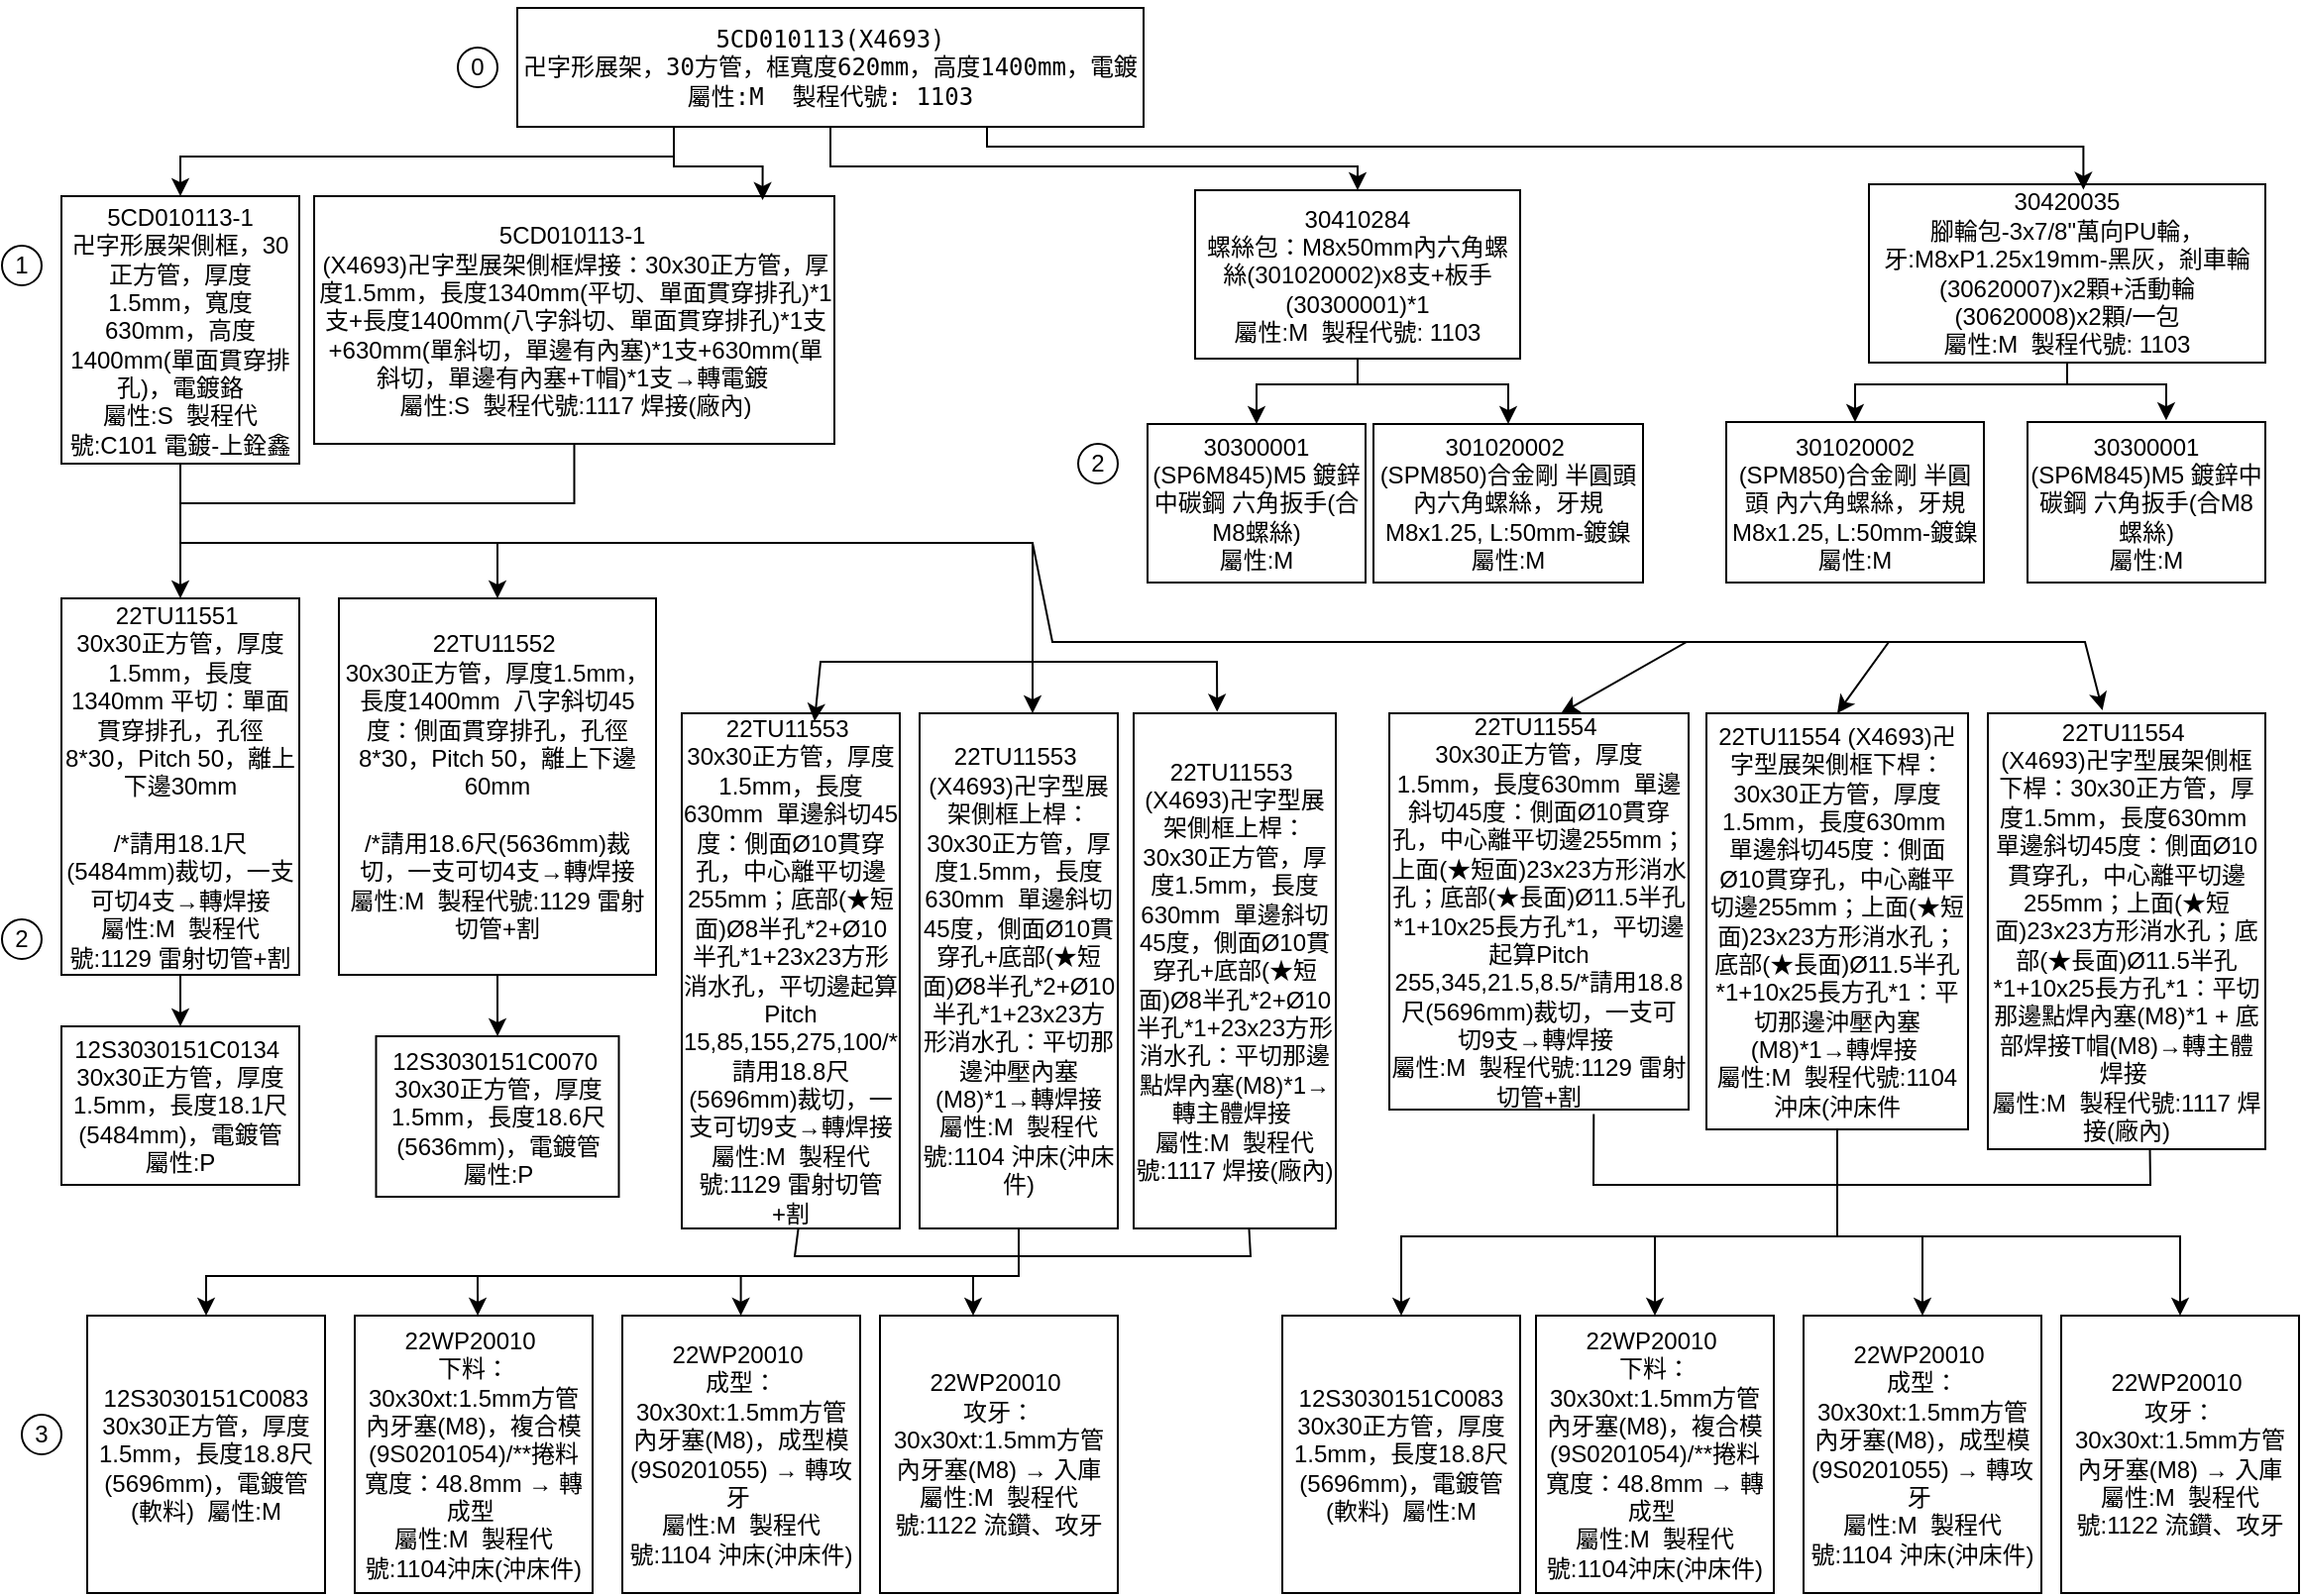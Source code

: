 <mxfile version="24.2.8" type="github">
  <diagram id="C5RBs43oDa-KdzZeNtuy" name="Page-1">
    <mxGraphModel dx="1434" dy="772" grid="1" gridSize="10" guides="1" tooltips="1" connect="1" arrows="1" fold="1" page="1" pageScale="1" pageWidth="1169" pageHeight="827" math="0" shadow="0">
      <root>
        <mxCell id="WIyWlLk6GJQsqaUBKTNV-0" />
        <mxCell id="WIyWlLk6GJQsqaUBKTNV-1" parent="WIyWlLk6GJQsqaUBKTNV-0" />
        <mxCell id="io9VJMqO0ZMELUNDM5LC-114" style="edgeStyle=orthogonalEdgeStyle;rounded=0;orthogonalLoop=1;jettySize=auto;html=1;exitX=0.25;exitY=1;exitDx=0;exitDy=0;entryX=0.5;entryY=0;entryDx=0;entryDy=0;" edge="1" parent="WIyWlLk6GJQsqaUBKTNV-1" source="io9VJMqO0ZMELUNDM5LC-0" target="io9VJMqO0ZMELUNDM5LC-1">
          <mxGeometry relative="1" as="geometry">
            <Array as="points">
              <mxPoint x="349" y="85" />
              <mxPoint x="100" y="85" />
            </Array>
          </mxGeometry>
        </mxCell>
        <mxCell id="io9VJMqO0ZMELUNDM5LC-189" style="edgeStyle=orthogonalEdgeStyle;rounded=0;orthogonalLoop=1;jettySize=auto;html=1;" edge="1" parent="WIyWlLk6GJQsqaUBKTNV-1" source="io9VJMqO0ZMELUNDM5LC-0" target="io9VJMqO0ZMELUNDM5LC-2">
          <mxGeometry relative="1" as="geometry">
            <Array as="points">
              <mxPoint x="428" y="90" />
              <mxPoint x="694" y="90" />
            </Array>
          </mxGeometry>
        </mxCell>
        <mxCell id="io9VJMqO0ZMELUNDM5LC-0" value="&lt;pre&gt;5CD010113(X4693)&lt;br&gt;卍字形展架，30方管，框寬度620mm，高度1400mm，電鍍&lt;br&gt;屬性:M&amp;nbsp; 製程代號: 1103&lt;/pre&gt;" style="rounded=0;whiteSpace=wrap;html=1;align=center;" vertex="1" parent="WIyWlLk6GJQsqaUBKTNV-1">
          <mxGeometry x="270" y="10" width="316" height="60" as="geometry" />
        </mxCell>
        <mxCell id="io9VJMqO0ZMELUNDM5LC-202" style="edgeStyle=orthogonalEdgeStyle;rounded=0;orthogonalLoop=1;jettySize=auto;html=1;entryX=0.5;entryY=0;entryDx=0;entryDy=0;" edge="1" parent="WIyWlLk6GJQsqaUBKTNV-1" source="io9VJMqO0ZMELUNDM5LC-1" target="io9VJMqO0ZMELUNDM5LC-23">
          <mxGeometry relative="1" as="geometry">
            <mxPoint x="260" y="320" as="targetPoint" />
            <Array as="points">
              <mxPoint x="100" y="280" />
              <mxPoint x="260" y="280" />
            </Array>
          </mxGeometry>
        </mxCell>
        <mxCell id="io9VJMqO0ZMELUNDM5LC-204" style="edgeStyle=orthogonalEdgeStyle;rounded=0;orthogonalLoop=1;jettySize=auto;html=1;" edge="1" parent="WIyWlLk6GJQsqaUBKTNV-1" source="io9VJMqO0ZMELUNDM5LC-1" target="io9VJMqO0ZMELUNDM5LC-81">
          <mxGeometry relative="1" as="geometry">
            <Array as="points">
              <mxPoint x="100" y="280" />
              <mxPoint x="530" y="280" />
            </Array>
          </mxGeometry>
        </mxCell>
        <mxCell id="io9VJMqO0ZMELUNDM5LC-1" value="5CD010113-1&lt;div&gt;卍字形展架側框，30正方管，厚度1.5mm，寬度630mm，高度1400mm(單面貫穿排孔)，電鍍鉻&lt;br&gt;&lt;/div&gt;&lt;div&gt;屬性:S&amp;nbsp; 製程代號:C101 電鍍-上銓鑫&lt;br&gt;&lt;/div&gt;" style="rounded=0;whiteSpace=wrap;html=1;" vertex="1" parent="WIyWlLk6GJQsqaUBKTNV-1">
          <mxGeometry x="40" y="105" width="120" height="135" as="geometry" />
        </mxCell>
        <mxCell id="io9VJMqO0ZMELUNDM5LC-190" style="edgeStyle=orthogonalEdgeStyle;rounded=0;orthogonalLoop=1;jettySize=auto;html=1;entryX=0.5;entryY=0;entryDx=0;entryDy=0;" edge="1" parent="WIyWlLk6GJQsqaUBKTNV-1" source="io9VJMqO0ZMELUNDM5LC-2" target="io9VJMqO0ZMELUNDM5LC-14">
          <mxGeometry relative="1" as="geometry">
            <Array as="points">
              <mxPoint x="694" y="200" />
              <mxPoint x="770" y="200" />
            </Array>
          </mxGeometry>
        </mxCell>
        <mxCell id="io9VJMqO0ZMELUNDM5LC-191" style="edgeStyle=orthogonalEdgeStyle;rounded=0;orthogonalLoop=1;jettySize=auto;html=1;entryX=0.5;entryY=0;entryDx=0;entryDy=0;" edge="1" parent="WIyWlLk6GJQsqaUBKTNV-1" source="io9VJMqO0ZMELUNDM5LC-2" target="io9VJMqO0ZMELUNDM5LC-15">
          <mxGeometry relative="1" as="geometry">
            <Array as="points">
              <mxPoint x="694" y="200" />
              <mxPoint x="643" y="200" />
            </Array>
          </mxGeometry>
        </mxCell>
        <mxCell id="io9VJMqO0ZMELUNDM5LC-2" value="&lt;p&gt;30410284&lt;br&gt;螺絲包：M8x50mm內六角螺絲(301020002)x8支+板手(30300001)*1&lt;br&gt;屬性:M&amp;nbsp; 製程代號: 1103&lt;/p&gt;" style="rounded=0;whiteSpace=wrap;html=1;" vertex="1" parent="WIyWlLk6GJQsqaUBKTNV-1">
          <mxGeometry x="612" y="102" width="164" height="85" as="geometry" />
        </mxCell>
        <mxCell id="io9VJMqO0ZMELUNDM5LC-19" style="edgeStyle=orthogonalEdgeStyle;rounded=0;orthogonalLoop=1;jettySize=auto;html=1;exitX=0.5;exitY=1;exitDx=0;exitDy=0;entryX=0.5;entryY=0;entryDx=0;entryDy=0;" edge="1" parent="WIyWlLk6GJQsqaUBKTNV-1" source="io9VJMqO0ZMELUNDM5LC-5" target="io9VJMqO0ZMELUNDM5LC-11">
          <mxGeometry relative="1" as="geometry">
            <Array as="points">
              <mxPoint x="1052" y="200" />
              <mxPoint x="945" y="200" />
            </Array>
          </mxGeometry>
        </mxCell>
        <mxCell id="io9VJMqO0ZMELUNDM5LC-5" value="30420035&lt;div&gt;腳輪包-3x7/8&quot;萬向PU輪，牙:M8xP1.25x19mm-黑灰，剎車輪(30620007)x2顆+活動輪(30620008)x2顆/一包&lt;br&gt;&lt;/div&gt;&lt;div&gt;屬性:M&amp;nbsp; 製程代號: 1103&lt;br&gt;&lt;/div&gt;" style="rounded=0;whiteSpace=wrap;html=1;" vertex="1" parent="WIyWlLk6GJQsqaUBKTNV-1">
          <mxGeometry x="952" y="99" width="200" height="90" as="geometry" />
        </mxCell>
        <mxCell id="io9VJMqO0ZMELUNDM5LC-11" value="301020002&lt;div&gt;(SPM850)合金剛 半圓頭 內六角螺絲，牙規M8x1.25, L:50mm-鍍鎳&lt;br&gt;&lt;/div&gt;&lt;div&gt;屬性:M&lt;br&gt;&lt;/div&gt;" style="rounded=0;whiteSpace=wrap;html=1;" vertex="1" parent="WIyWlLk6GJQsqaUBKTNV-1">
          <mxGeometry x="880" y="219" width="130" height="81" as="geometry" />
        </mxCell>
        <mxCell id="io9VJMqO0ZMELUNDM5LC-12" value="30300001&lt;div&gt;(SP6M845)M5 鍍鋅中碳鋼 六角扳手(合M8螺絲)&lt;br&gt;&lt;/div&gt;&lt;div&gt;屬性:M&lt;br&gt;&lt;/div&gt;" style="rounded=0;whiteSpace=wrap;html=1;" vertex="1" parent="WIyWlLk6GJQsqaUBKTNV-1">
          <mxGeometry x="1032" y="219" width="120" height="81" as="geometry" />
        </mxCell>
        <mxCell id="io9VJMqO0ZMELUNDM5LC-14" value="301020002&amp;nbsp;&lt;div&gt;(SPM850)合金剛 半圓頭 內六角螺絲，牙規M8x1.25, L:50mm-鍍鎳&lt;/div&gt;&lt;div&gt;屬性:M&lt;br&gt;&lt;/div&gt;" style="rounded=0;whiteSpace=wrap;html=1;" vertex="1" parent="WIyWlLk6GJQsqaUBKTNV-1">
          <mxGeometry x="702" y="220" width="136" height="80" as="geometry" />
        </mxCell>
        <mxCell id="io9VJMqO0ZMELUNDM5LC-15" value="30300001 (SP6M845)M5 鍍鋅中碳鋼 六角扳手(合M8螺絲)&lt;div&gt;屬性:M&lt;br&gt;&lt;/div&gt;" style="rounded=0;whiteSpace=wrap;html=1;" vertex="1" parent="WIyWlLk6GJQsqaUBKTNV-1">
          <mxGeometry x="588" y="220" width="110" height="80" as="geometry" />
        </mxCell>
        <mxCell id="io9VJMqO0ZMELUNDM5LC-18" style="edgeStyle=orthogonalEdgeStyle;rounded=0;orthogonalLoop=1;jettySize=auto;html=1;entryX=0.583;entryY=-0.011;entryDx=0;entryDy=0;entryPerimeter=0;" edge="1" parent="WIyWlLk6GJQsqaUBKTNV-1" source="io9VJMqO0ZMELUNDM5LC-5" target="io9VJMqO0ZMELUNDM5LC-12">
          <mxGeometry relative="1" as="geometry">
            <Array as="points">
              <mxPoint x="1052" y="200" />
              <mxPoint x="1102" y="200" />
            </Array>
          </mxGeometry>
        </mxCell>
        <mxCell id="io9VJMqO0ZMELUNDM5LC-37" style="edgeStyle=orthogonalEdgeStyle;rounded=0;orthogonalLoop=1;jettySize=auto;html=1;entryX=0.5;entryY=0;entryDx=0;entryDy=0;" edge="1" parent="WIyWlLk6GJQsqaUBKTNV-1" source="io9VJMqO0ZMELUNDM5LC-22" target="io9VJMqO0ZMELUNDM5LC-35">
          <mxGeometry relative="1" as="geometry" />
        </mxCell>
        <mxCell id="io9VJMqO0ZMELUNDM5LC-22" value="22TU11551&amp;nbsp;&lt;div&gt;30x30正方管，厚度1.5mm，長度1340mm 平切：單面貫穿排孔，孔徑8*30，Pitch 50，離上下邊30mm&lt;/div&gt;&lt;div&gt;&lt;br&gt;&lt;/div&gt;&lt;div&gt;/*&lt;span style=&quot;background-color: initial;&quot;&gt;請用18.1尺(5484mm)裁切，一支可切4支→轉焊接&lt;/span&gt;&lt;/div&gt;&lt;div&gt;&lt;span style=&quot;background-color: initial;&quot;&gt;屬性:M&amp;nbsp; 製程代號:1129 雷射切管+割&lt;/span&gt;&lt;/div&gt;" style="rounded=0;whiteSpace=wrap;html=1;" vertex="1" parent="WIyWlLk6GJQsqaUBKTNV-1">
          <mxGeometry x="40" y="308" width="120" height="190" as="geometry" />
        </mxCell>
        <mxCell id="io9VJMqO0ZMELUNDM5LC-197" value="" style="edgeStyle=orthogonalEdgeStyle;rounded=0;orthogonalLoop=1;jettySize=auto;html=1;" edge="1" parent="WIyWlLk6GJQsqaUBKTNV-1" source="io9VJMqO0ZMELUNDM5LC-23" target="io9VJMqO0ZMELUNDM5LC-38">
          <mxGeometry relative="1" as="geometry" />
        </mxCell>
        <mxCell id="io9VJMqO0ZMELUNDM5LC-23" value="22TU11552&amp;nbsp;&lt;div&gt;30x30正方管，厚度1.5mm，長度1400mm&amp;nbsp; 八字斜切45度：側面貫穿排孔，孔徑8*30，Pitch 50，離上下邊60mm&lt;/div&gt;&lt;div&gt;&lt;br&gt;&lt;/div&gt;&lt;div&gt;/*&lt;span style=&quot;background-color: initial;&quot;&gt;請用18.6尺(5636mm)裁切，一支可切4支→轉焊接&lt;/span&gt;&lt;/div&gt;&lt;div&gt;&lt;span style=&quot;background-color: initial;&quot;&gt;屬性:M&amp;nbsp; 製程代號:1129 雷射切管+割&lt;/span&gt;&lt;/div&gt;" style="rounded=0;whiteSpace=wrap;html=1;" vertex="1" parent="WIyWlLk6GJQsqaUBKTNV-1">
          <mxGeometry x="180" y="308" width="160" height="190" as="geometry" />
        </mxCell>
        <mxCell id="io9VJMqO0ZMELUNDM5LC-35" value="12S3030151C0134&amp;nbsp;&lt;div&gt;30x30正方管，厚度1.5mm，長度18.1尺(5484mm)，電鍍管&lt;/div&gt;&lt;div&gt;屬性:P&lt;/div&gt;" style="rounded=0;whiteSpace=wrap;html=1;align=center;" vertex="1" parent="WIyWlLk6GJQsqaUBKTNV-1">
          <mxGeometry x="40" y="524" width="120" height="80" as="geometry" />
        </mxCell>
        <mxCell id="io9VJMqO0ZMELUNDM5LC-38" value="12S3030151C0070&amp;nbsp;&lt;div&gt;30x30正方管，厚度1.5mm，長度18.6尺(5636mm)，電鍍管&lt;/div&gt;&lt;div&gt;屬性:P&lt;/div&gt;" style="rounded=0;whiteSpace=wrap;html=1;" vertex="1" parent="WIyWlLk6GJQsqaUBKTNV-1">
          <mxGeometry x="198.75" y="529" width="122.5" height="81" as="geometry" />
        </mxCell>
        <mxCell id="io9VJMqO0ZMELUNDM5LC-60" value="0" style="ellipse;whiteSpace=wrap;html=1;aspect=fixed;" vertex="1" parent="WIyWlLk6GJQsqaUBKTNV-1">
          <mxGeometry x="240" y="30" width="20" height="20" as="geometry" />
        </mxCell>
        <mxCell id="io9VJMqO0ZMELUNDM5LC-61" value="1" style="ellipse;whiteSpace=wrap;html=1;aspect=fixed;" vertex="1" parent="WIyWlLk6GJQsqaUBKTNV-1">
          <mxGeometry x="10" y="130" width="20" height="20" as="geometry" />
        </mxCell>
        <mxCell id="io9VJMqO0ZMELUNDM5LC-62" value="2" style="ellipse;whiteSpace=wrap;html=1;aspect=fixed;" vertex="1" parent="WIyWlLk6GJQsqaUBKTNV-1">
          <mxGeometry x="553" y="230" width="20" height="20" as="geometry" />
        </mxCell>
        <mxCell id="io9VJMqO0ZMELUNDM5LC-63" value="2" style="ellipse;whiteSpace=wrap;html=1;aspect=fixed;" vertex="1" parent="WIyWlLk6GJQsqaUBKTNV-1">
          <mxGeometry x="10" y="470" width="20" height="20" as="geometry" />
        </mxCell>
        <mxCell id="io9VJMqO0ZMELUNDM5LC-77" value="3" style="ellipse;whiteSpace=wrap;html=1;aspect=fixed;" vertex="1" parent="WIyWlLk6GJQsqaUBKTNV-1">
          <mxGeometry x="20" y="720" width="20" height="20" as="geometry" />
        </mxCell>
        <mxCell id="io9VJMqO0ZMELUNDM5LC-79" value="&lt;div&gt;22TU11553&amp;nbsp;&lt;/div&gt;&lt;div&gt;30x30正方管，厚度1.5mm，長度630mm&amp;nbsp; 單邊斜切45度：側面Ø10貫穿孔，中心離平切邊255mm；底部(★短面)Ø8半孔*2+Ø10半孔*1+23x23方形消水孔，平切邊起算Pitch 15,85,155,275,100/*請用18.8尺(5696mm)裁切，一支可切9支→轉焊接 屬性:M&amp;nbsp; 製程代號:1129 雷射切管+割&lt;/div&gt;" style="rounded=0;whiteSpace=wrap;html=1;align=center;" vertex="1" parent="WIyWlLk6GJQsqaUBKTNV-1">
          <mxGeometry x="353" y="366" width="110" height="260" as="geometry" />
        </mxCell>
        <mxCell id="io9VJMqO0ZMELUNDM5LC-211" style="edgeStyle=orthogonalEdgeStyle;rounded=0;orthogonalLoop=1;jettySize=auto;html=1;entryX=0.5;entryY=0;entryDx=0;entryDy=0;" edge="1" parent="WIyWlLk6GJQsqaUBKTNV-1" source="io9VJMqO0ZMELUNDM5LC-81" target="io9VJMqO0ZMELUNDM5LC-157">
          <mxGeometry relative="1" as="geometry">
            <Array as="points">
              <mxPoint x="523" y="650" />
              <mxPoint x="113" y="650" />
            </Array>
          </mxGeometry>
        </mxCell>
        <mxCell id="io9VJMqO0ZMELUNDM5LC-81" value="22TU11553&amp;nbsp;&lt;div&gt;(X4693)卍字型展架側框上桿：30x30正方管，厚度1.5mm，長度630mm&amp;nbsp; 單邊斜切45度，側面Ø10貫穿孔+底部(★短面)Ø8半孔*2+Ø10半孔*1+23x23方形消水孔：平切那邊沖壓內塞(M8)*1→轉焊接 屬性:M&amp;nbsp; 製程代號:1104 沖床(沖床件)&lt;/div&gt;" style="rounded=0;whiteSpace=wrap;html=1;" vertex="1" parent="WIyWlLk6GJQsqaUBKTNV-1">
          <mxGeometry x="473" y="366" width="100" height="260" as="geometry" />
        </mxCell>
        <mxCell id="io9VJMqO0ZMELUNDM5LC-85" value="22TU11553&amp;nbsp;&lt;div&gt;(X4693)卍字型展架側框上桿：30x30正方管，厚度1.5mm，長度630mm&amp;nbsp; 單邊斜切45度，側面Ø10貫穿孔+底部(★短面)Ø8半孔*2+Ø10半孔*1+23x23方形消水孔：平切那邊點焊內塞(M8)*1→轉主體焊接&amp;nbsp;&lt;/div&gt;&lt;div&gt;屬性:M&amp;nbsp; 製程代號:1117 焊接(廠內)&lt;/div&gt;" style="rounded=0;whiteSpace=wrap;html=1;" vertex="1" parent="WIyWlLk6GJQsqaUBKTNV-1">
          <mxGeometry x="581" y="366" width="102" height="260" as="geometry" />
        </mxCell>
        <mxCell id="io9VJMqO0ZMELUNDM5LC-166" style="edgeStyle=orthogonalEdgeStyle;rounded=0;orthogonalLoop=1;jettySize=auto;html=1;entryX=0.5;entryY=0;entryDx=0;entryDy=0;" edge="1" parent="WIyWlLk6GJQsqaUBKTNV-1" source="io9VJMqO0ZMELUNDM5LC-98" target="io9VJMqO0ZMELUNDM5LC-22">
          <mxGeometry relative="1" as="geometry">
            <Array as="points">
              <mxPoint x="299" y="260" />
              <mxPoint x="100" y="260" />
            </Array>
          </mxGeometry>
        </mxCell>
        <mxCell id="io9VJMqO0ZMELUNDM5LC-98" value="5CD010113-1&amp;nbsp;&lt;div&gt;(X4693)卍字型展架側框焊接：30x30正方管，厚度1.5mm，長度1340mm(平切、單面貫穿排孔)*1支+長度1400mm(八字斜切、單面貫穿排孔)*1支+630mm(單斜切，單邊有內塞)*1支+630mm(單斜切，單邊有內塞+T帽)*1支→轉電鍍&amp;nbsp;&lt;/div&gt;&lt;div&gt;屬性:S&amp;nbsp; 製程代號:1117 焊接(廠內)&lt;/div&gt;" style="rounded=0;whiteSpace=wrap;html=1;" vertex="1" parent="WIyWlLk6GJQsqaUBKTNV-1">
          <mxGeometry x="167.5" y="105" width="262.5" height="125" as="geometry" />
        </mxCell>
        <mxCell id="io9VJMqO0ZMELUNDM5LC-115" style="edgeStyle=orthogonalEdgeStyle;rounded=0;orthogonalLoop=1;jettySize=auto;html=1;exitX=0.25;exitY=1;exitDx=0;exitDy=0;entryX=0.862;entryY=0.016;entryDx=0;entryDy=0;entryPerimeter=0;" edge="1" parent="WIyWlLk6GJQsqaUBKTNV-1" source="io9VJMqO0ZMELUNDM5LC-0" target="io9VJMqO0ZMELUNDM5LC-98">
          <mxGeometry relative="1" as="geometry" />
        </mxCell>
        <mxCell id="io9VJMqO0ZMELUNDM5LC-116" style="edgeStyle=orthogonalEdgeStyle;rounded=0;orthogonalLoop=1;jettySize=auto;html=1;exitX=0.75;exitY=1;exitDx=0;exitDy=0;entryX=0.541;entryY=0.031;entryDx=0;entryDy=0;entryPerimeter=0;" edge="1" parent="WIyWlLk6GJQsqaUBKTNV-1" source="io9VJMqO0ZMELUNDM5LC-0" target="io9VJMqO0ZMELUNDM5LC-5">
          <mxGeometry relative="1" as="geometry">
            <Array as="points">
              <mxPoint x="507" y="80" />
              <mxPoint x="1060" y="80" />
            </Array>
          </mxGeometry>
        </mxCell>
        <mxCell id="io9VJMqO0ZMELUNDM5LC-130" value="&lt;div&gt;22TU11554&amp;nbsp;&lt;/div&gt;&lt;div&gt;30x30正方管，厚度1.5mm，長度630mm&amp;nbsp; 單邊斜切45度：側面Ø10貫穿孔，中心離平切邊255mm；上面(★短面)23x23方形消水孔；底部(★長面)Ø11.5半孔*1+10x25長方孔*1，平切邊起算Pitch 255,345,21.5,8.5/*請用18.8尺(5696mm)裁切，一支可切9支→轉焊接&amp;nbsp;&lt;/div&gt;&lt;div&gt;屬性:M&amp;nbsp; 製程代號:1129 雷射切管+割&lt;/div&gt;" style="rounded=0;whiteSpace=wrap;html=1;" vertex="1" parent="WIyWlLk6GJQsqaUBKTNV-1">
          <mxGeometry x="710" y="366" width="151" height="200" as="geometry" />
        </mxCell>
        <mxCell id="io9VJMqO0ZMELUNDM5LC-236" style="edgeStyle=orthogonalEdgeStyle;rounded=0;orthogonalLoop=1;jettySize=auto;html=1;" edge="1" parent="WIyWlLk6GJQsqaUBKTNV-1" source="io9VJMqO0ZMELUNDM5LC-131" target="io9VJMqO0ZMELUNDM5LC-222">
          <mxGeometry relative="1" as="geometry">
            <Array as="points">
              <mxPoint x="936" y="630" />
              <mxPoint x="716" y="630" />
            </Array>
          </mxGeometry>
        </mxCell>
        <mxCell id="io9VJMqO0ZMELUNDM5LC-237" style="edgeStyle=orthogonalEdgeStyle;rounded=0;orthogonalLoop=1;jettySize=auto;html=1;entryX=0.5;entryY=0;entryDx=0;entryDy=0;" edge="1" parent="WIyWlLk6GJQsqaUBKTNV-1" source="io9VJMqO0ZMELUNDM5LC-131" target="io9VJMqO0ZMELUNDM5LC-224">
          <mxGeometry relative="1" as="geometry">
            <Array as="points">
              <mxPoint x="936" y="630" />
              <mxPoint x="979" y="630" />
            </Array>
          </mxGeometry>
        </mxCell>
        <mxCell id="io9VJMqO0ZMELUNDM5LC-238" style="edgeStyle=orthogonalEdgeStyle;rounded=0;orthogonalLoop=1;jettySize=auto;html=1;" edge="1" parent="WIyWlLk6GJQsqaUBKTNV-1" source="io9VJMqO0ZMELUNDM5LC-131" target="io9VJMqO0ZMELUNDM5LC-225">
          <mxGeometry relative="1" as="geometry">
            <Array as="points">
              <mxPoint x="936" y="630" />
              <mxPoint x="1109" y="630" />
            </Array>
          </mxGeometry>
        </mxCell>
        <mxCell id="io9VJMqO0ZMELUNDM5LC-239" style="edgeStyle=orthogonalEdgeStyle;rounded=0;orthogonalLoop=1;jettySize=auto;html=1;entryX=0.5;entryY=0;entryDx=0;entryDy=0;" edge="1" parent="WIyWlLk6GJQsqaUBKTNV-1" source="io9VJMqO0ZMELUNDM5LC-131" target="io9VJMqO0ZMELUNDM5LC-223">
          <mxGeometry relative="1" as="geometry">
            <Array as="points">
              <mxPoint x="936" y="630" />
              <mxPoint x="844" y="630" />
            </Array>
          </mxGeometry>
        </mxCell>
        <mxCell id="io9VJMqO0ZMELUNDM5LC-131" value="&lt;div&gt;22TU11554 (X4693)卍字型展架側框下桿：30x30正方管，厚度1.5mm，長度630mm&amp;nbsp; 單邊斜切45度：側面Ø10貫穿孔，中心離平切邊255mm；上面(★短面)23x23方形消水孔；底部(★長面)Ø11.5半孔*1+10x25長方孔*1：平切那邊沖壓內塞(M8)*1→轉焊接&amp;nbsp;&lt;/div&gt;&lt;div&gt;屬性:M&amp;nbsp; 製程代號:1104 沖床(沖床件&lt;/div&gt;" style="rounded=0;whiteSpace=wrap;html=1;" vertex="1" parent="WIyWlLk6GJQsqaUBKTNV-1">
          <mxGeometry x="870" y="366" width="132" height="210" as="geometry" />
        </mxCell>
        <mxCell id="io9VJMqO0ZMELUNDM5LC-135" value="22TU11554&amp;nbsp;&lt;div&gt;(X4693)卍字型展架側框下桿：30x30正方管，厚度1.5mm，長度630mm&amp;nbsp; 單邊斜切45度：側面Ø10貫穿孔，中心離平切邊255mm；上面(★短面)23x23方形消水孔；底部(★長面)Ø11.5半孔*1+10x25長方孔*1：平切那邊點焊內塞(M8)*1 + 底部焊接T帽(M8)→轉主體焊接&amp;nbsp;&lt;/div&gt;&lt;div&gt;屬性:M&amp;nbsp; 製程代號:1117 焊接(廠內)&lt;/div&gt;" style="rounded=0;whiteSpace=wrap;html=1;" vertex="1" parent="WIyWlLk6GJQsqaUBKTNV-1">
          <mxGeometry x="1012" y="366" width="140" height="220" as="geometry" />
        </mxCell>
        <mxCell id="io9VJMqO0ZMELUNDM5LC-157" value="12S3030151C0083&lt;div&gt;30x30正方管，厚度1.5mm，長度18.8尺(5696mm)，電鍍管(軟料)&amp;nbsp;&amp;nbsp;屬性:M&lt;br&gt;&lt;/div&gt;" style="rounded=0;whiteSpace=wrap;html=1;" vertex="1" parent="WIyWlLk6GJQsqaUBKTNV-1">
          <mxGeometry x="53" y="670" width="120" height="140" as="geometry" />
        </mxCell>
        <mxCell id="io9VJMqO0ZMELUNDM5LC-176" value="22WP20010&amp;nbsp;&lt;div&gt;下料：30x30xt:1.5mm方管內牙塞(M8)，複合模(9S0201054)/**捲料寬度：48.8mm → 轉成型&amp;nbsp;&lt;/div&gt;&lt;div&gt;屬性:M&amp;nbsp; 製程代號:1104沖床(沖床件)&lt;/div&gt;" style="rounded=0;whiteSpace=wrap;html=1;" vertex="1" parent="WIyWlLk6GJQsqaUBKTNV-1">
          <mxGeometry x="188" y="670" width="120" height="140" as="geometry" />
        </mxCell>
        <mxCell id="io9VJMqO0ZMELUNDM5LC-178" value="22WP20010&amp;nbsp;&lt;div&gt;成型：30x30xt:1.5mm方管內牙塞(M8)，成型模(9S0201055) → 轉攻牙&amp;nbsp;&lt;/div&gt;&lt;div&gt;屬性:M&amp;nbsp; 製程代號:1104 沖床(沖床件)&lt;/div&gt;" style="rounded=0;whiteSpace=wrap;html=1;" vertex="1" parent="WIyWlLk6GJQsqaUBKTNV-1">
          <mxGeometry x="323" y="670" width="120" height="140" as="geometry" />
        </mxCell>
        <mxCell id="io9VJMqO0ZMELUNDM5LC-179" value="22WP20010&amp;nbsp;&lt;div&gt;攻牙：30x30xt:1.5mm方管內牙塞(M8) → 入庫 屬性:M&amp;nbsp; 製程代號:1122 流鑽、攻牙&lt;/div&gt;" style="rounded=0;whiteSpace=wrap;html=1;" vertex="1" parent="WIyWlLk6GJQsqaUBKTNV-1">
          <mxGeometry x="453" y="670" width="120" height="140" as="geometry" />
        </mxCell>
        <mxCell id="io9VJMqO0ZMELUNDM5LC-192" value="" style="endArrow=classic;html=1;rounded=0;entryX=0.413;entryY=-0.007;entryDx=0;entryDy=0;entryPerimeter=0;" edge="1" parent="WIyWlLk6GJQsqaUBKTNV-1" target="io9VJMqO0ZMELUNDM5LC-135">
          <mxGeometry width="50" height="50" relative="1" as="geometry">
            <mxPoint x="960" y="330" as="sourcePoint" />
            <mxPoint x="1068" y="324" as="targetPoint" />
            <Array as="points">
              <mxPoint x="1061" y="330" />
            </Array>
          </mxGeometry>
        </mxCell>
        <mxCell id="io9VJMqO0ZMELUNDM5LC-193" value="" style="endArrow=classic;html=1;rounded=0;entryX=0.574;entryY=0;entryDx=0;entryDy=0;entryPerimeter=0;" edge="1" parent="WIyWlLk6GJQsqaUBKTNV-1" target="io9VJMqO0ZMELUNDM5LC-130">
          <mxGeometry width="50" height="50" relative="1" as="geometry">
            <mxPoint x="960" y="330" as="sourcePoint" />
            <mxPoint x="858" y="340" as="targetPoint" />
            <Array as="points">
              <mxPoint x="860" y="330" />
            </Array>
          </mxGeometry>
        </mxCell>
        <mxCell id="io9VJMqO0ZMELUNDM5LC-195" value="" style="endArrow=classic;html=1;rounded=0;entryX=0.413;entryY=-0.003;entryDx=0;entryDy=0;entryPerimeter=0;" edge="1" parent="WIyWlLk6GJQsqaUBKTNV-1" target="io9VJMqO0ZMELUNDM5LC-85">
          <mxGeometry width="50" height="50" relative="1" as="geometry">
            <mxPoint x="533" y="340" as="sourcePoint" />
            <mxPoint x="633" y="320" as="targetPoint" />
            <Array as="points">
              <mxPoint x="583" y="340" />
              <mxPoint x="623" y="340" />
            </Array>
          </mxGeometry>
        </mxCell>
        <mxCell id="io9VJMqO0ZMELUNDM5LC-196" value="" style="endArrow=classic;html=1;rounded=0;" edge="1" parent="WIyWlLk6GJQsqaUBKTNV-1">
          <mxGeometry width="50" height="50" relative="1" as="geometry">
            <mxPoint x="533" y="340" as="sourcePoint" />
            <mxPoint x="420" y="370" as="targetPoint" />
            <Array as="points">
              <mxPoint x="423" y="340" />
            </Array>
          </mxGeometry>
        </mxCell>
        <mxCell id="io9VJMqO0ZMELUNDM5LC-206" value="" style="endArrow=classic;html=1;rounded=0;entryX=0.5;entryY=0;entryDx=0;entryDy=0;" edge="1" parent="WIyWlLk6GJQsqaUBKTNV-1" target="io9VJMqO0ZMELUNDM5LC-131">
          <mxGeometry width="50" height="50" relative="1" as="geometry">
            <mxPoint x="530" y="280" as="sourcePoint" />
            <mxPoint x="830" y="330" as="targetPoint" />
            <Array as="points">
              <mxPoint x="540" y="330" />
              <mxPoint x="962" y="330" />
            </Array>
          </mxGeometry>
        </mxCell>
        <mxCell id="io9VJMqO0ZMELUNDM5LC-213" value="" style="endArrow=none;html=1;rounded=0;" edge="1" parent="WIyWlLk6GJQsqaUBKTNV-1" target="io9VJMqO0ZMELUNDM5LC-85">
          <mxGeometry width="50" height="50" relative="1" as="geometry">
            <mxPoint x="520" y="640" as="sourcePoint" />
            <mxPoint x="640" y="630" as="targetPoint" />
            <Array as="points">
              <mxPoint x="580" y="640" />
              <mxPoint x="640" y="640" />
            </Array>
          </mxGeometry>
        </mxCell>
        <mxCell id="io9VJMqO0ZMELUNDM5LC-214" value="" style="endArrow=none;html=1;rounded=0;exitX=0.535;exitY=0.999;exitDx=0;exitDy=0;exitPerimeter=0;" edge="1" parent="WIyWlLk6GJQsqaUBKTNV-1" source="io9VJMqO0ZMELUNDM5LC-79">
          <mxGeometry width="50" height="50" relative="1" as="geometry">
            <mxPoint x="410" y="630" as="sourcePoint" />
            <mxPoint x="523" y="640" as="targetPoint" />
            <Array as="points">
              <mxPoint x="410" y="640" />
              <mxPoint x="470" y="640" />
            </Array>
          </mxGeometry>
        </mxCell>
        <mxCell id="io9VJMqO0ZMELUNDM5LC-216" value="" style="endArrow=classic;html=1;rounded=0;entryX=0.517;entryY=0;entryDx=0;entryDy=0;entryPerimeter=0;" edge="1" parent="WIyWlLk6GJQsqaUBKTNV-1" target="io9VJMqO0ZMELUNDM5LC-176">
          <mxGeometry width="50" height="50" relative="1" as="geometry">
            <mxPoint x="250" y="650" as="sourcePoint" />
            <mxPoint x="480" y="620" as="targetPoint" />
          </mxGeometry>
        </mxCell>
        <mxCell id="io9VJMqO0ZMELUNDM5LC-218" value="" style="endArrow=classic;html=1;rounded=0;" edge="1" parent="WIyWlLk6GJQsqaUBKTNV-1">
          <mxGeometry width="50" height="50" relative="1" as="geometry">
            <mxPoint x="382.8" y="650" as="sourcePoint" />
            <mxPoint x="382.8" y="670" as="targetPoint" />
          </mxGeometry>
        </mxCell>
        <mxCell id="io9VJMqO0ZMELUNDM5LC-219" value="" style="endArrow=classic;html=1;rounded=0;" edge="1" parent="WIyWlLk6GJQsqaUBKTNV-1">
          <mxGeometry width="50" height="50" relative="1" as="geometry">
            <mxPoint x="500" y="650" as="sourcePoint" />
            <mxPoint x="500" y="670" as="targetPoint" />
          </mxGeometry>
        </mxCell>
        <mxCell id="io9VJMqO0ZMELUNDM5LC-222" value="12S3030151C0083&lt;div&gt;30x30正方管，厚度1.5mm，長度18.8尺(5696mm)，電鍍管(軟料)&amp;nbsp;&amp;nbsp;屬性:M&lt;br&gt;&lt;/div&gt;" style="rounded=0;whiteSpace=wrap;html=1;" vertex="1" parent="WIyWlLk6GJQsqaUBKTNV-1">
          <mxGeometry x="656" y="670" width="120" height="140" as="geometry" />
        </mxCell>
        <mxCell id="io9VJMqO0ZMELUNDM5LC-223" value="22WP20010&amp;nbsp;&lt;div&gt;下料：30x30xt:1.5mm方管內牙塞(M8)，複合模(9S0201054)/**捲料寬度：48.8mm → 轉成型&amp;nbsp;&lt;/div&gt;&lt;div&gt;屬性:M&amp;nbsp; 製程代號:1104沖床(沖床件)&lt;/div&gt;" style="rounded=0;whiteSpace=wrap;html=1;" vertex="1" parent="WIyWlLk6GJQsqaUBKTNV-1">
          <mxGeometry x="784" y="670" width="120" height="140" as="geometry" />
        </mxCell>
        <mxCell id="io9VJMqO0ZMELUNDM5LC-224" value="22WP20010&amp;nbsp;&lt;div&gt;成型：30x30xt:1.5mm方管內牙塞(M8)，成型模(9S0201055) → 轉攻牙&amp;nbsp;&lt;/div&gt;&lt;div&gt;屬性:M&amp;nbsp; 製程代號:1104 沖床(沖床件)&lt;/div&gt;" style="rounded=0;whiteSpace=wrap;html=1;" vertex="1" parent="WIyWlLk6GJQsqaUBKTNV-1">
          <mxGeometry x="919" y="670" width="120" height="140" as="geometry" />
        </mxCell>
        <mxCell id="io9VJMqO0ZMELUNDM5LC-225" value="22WP20010&amp;nbsp;&lt;div&gt;攻牙：30x30xt:1.5mm方管內牙塞(M8) → 入庫 屬性:M&amp;nbsp; 製程代號:1122 流鑽、攻牙&lt;/div&gt;" style="rounded=0;whiteSpace=wrap;html=1;" vertex="1" parent="WIyWlLk6GJQsqaUBKTNV-1">
          <mxGeometry x="1049" y="670" width="120" height="140" as="geometry" />
        </mxCell>
        <mxCell id="io9VJMqO0ZMELUNDM5LC-226" value="" style="endArrow=none;html=1;rounded=0;entryX=0.584;entryY=1;entryDx=0;entryDy=0;entryPerimeter=0;" edge="1" parent="WIyWlLk6GJQsqaUBKTNV-1" target="io9VJMqO0ZMELUNDM5LC-135">
          <mxGeometry width="50" height="50" relative="1" as="geometry">
            <mxPoint x="931" y="604" as="sourcePoint" />
            <mxPoint x="1050" y="590" as="targetPoint" />
            <Array as="points">
              <mxPoint x="991" y="604" />
              <mxPoint x="1094" y="604" />
            </Array>
          </mxGeometry>
        </mxCell>
        <mxCell id="io9VJMqO0ZMELUNDM5LC-227" value="" style="endArrow=none;html=1;rounded=0;exitX=0.683;exitY=1.011;exitDx=0;exitDy=0;exitPerimeter=0;" edge="1" parent="WIyWlLk6GJQsqaUBKTNV-1" source="io9VJMqO0ZMELUNDM5LC-130">
          <mxGeometry width="50" height="50" relative="1" as="geometry">
            <mxPoint x="823" y="590" as="sourcePoint" />
            <mxPoint x="934" y="604" as="targetPoint" />
            <Array as="points">
              <mxPoint x="813" y="604" />
              <mxPoint x="881" y="604" />
            </Array>
          </mxGeometry>
        </mxCell>
      </root>
    </mxGraphModel>
  </diagram>
</mxfile>
